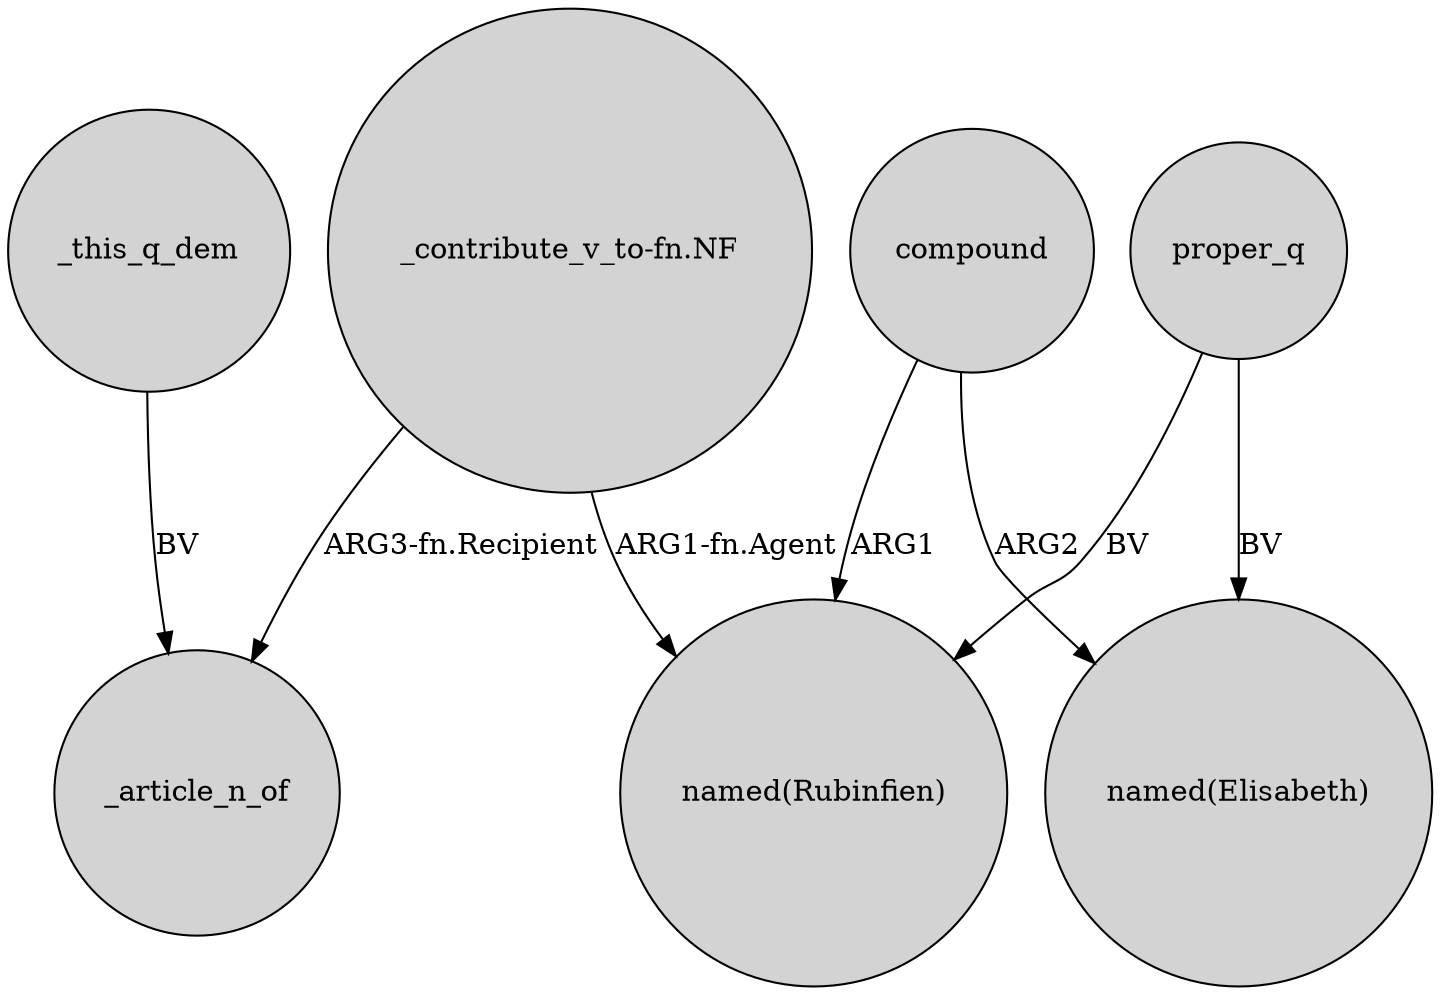digraph {
	node [shape=circle style=filled]
	_this_q_dem -> _article_n_of [label=BV]
	"_contribute_v_to-fn.NF" -> _article_n_of [label="ARG3-fn.Recipient"]
	"_contribute_v_to-fn.NF" -> "named(Rubinfien)" [label="ARG1-fn.Agent"]
	compound -> "named(Rubinfien)" [label=ARG1]
	proper_q -> "named(Elisabeth)" [label=BV]
	proper_q -> "named(Rubinfien)" [label=BV]
	compound -> "named(Elisabeth)" [label=ARG2]
}
